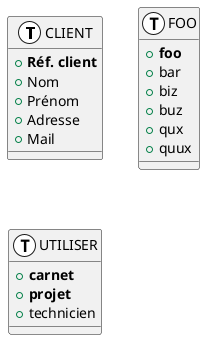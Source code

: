 @startuml "alt"

!define Table(x) class "x" << (T,#FFFFFF) >>
!define pk(x) <b>x</b>

Table("CLIENT") {
    {field} + pk(Réf. client)
    {field} + Nom
    {field} + Prénom
    {field} + Adresse
    {field} + Mail
}

Table("FOO") {
    {field} + pk(foo)
    {field} + bar
    {field} + biz
    {field} + buz
    {field} + qux
    {field} + quux
}

Table("UTILISER") {
    {field} + pk(carnet)
    {field} + pk(projet)
    {field} + technicien
}

@enduml
